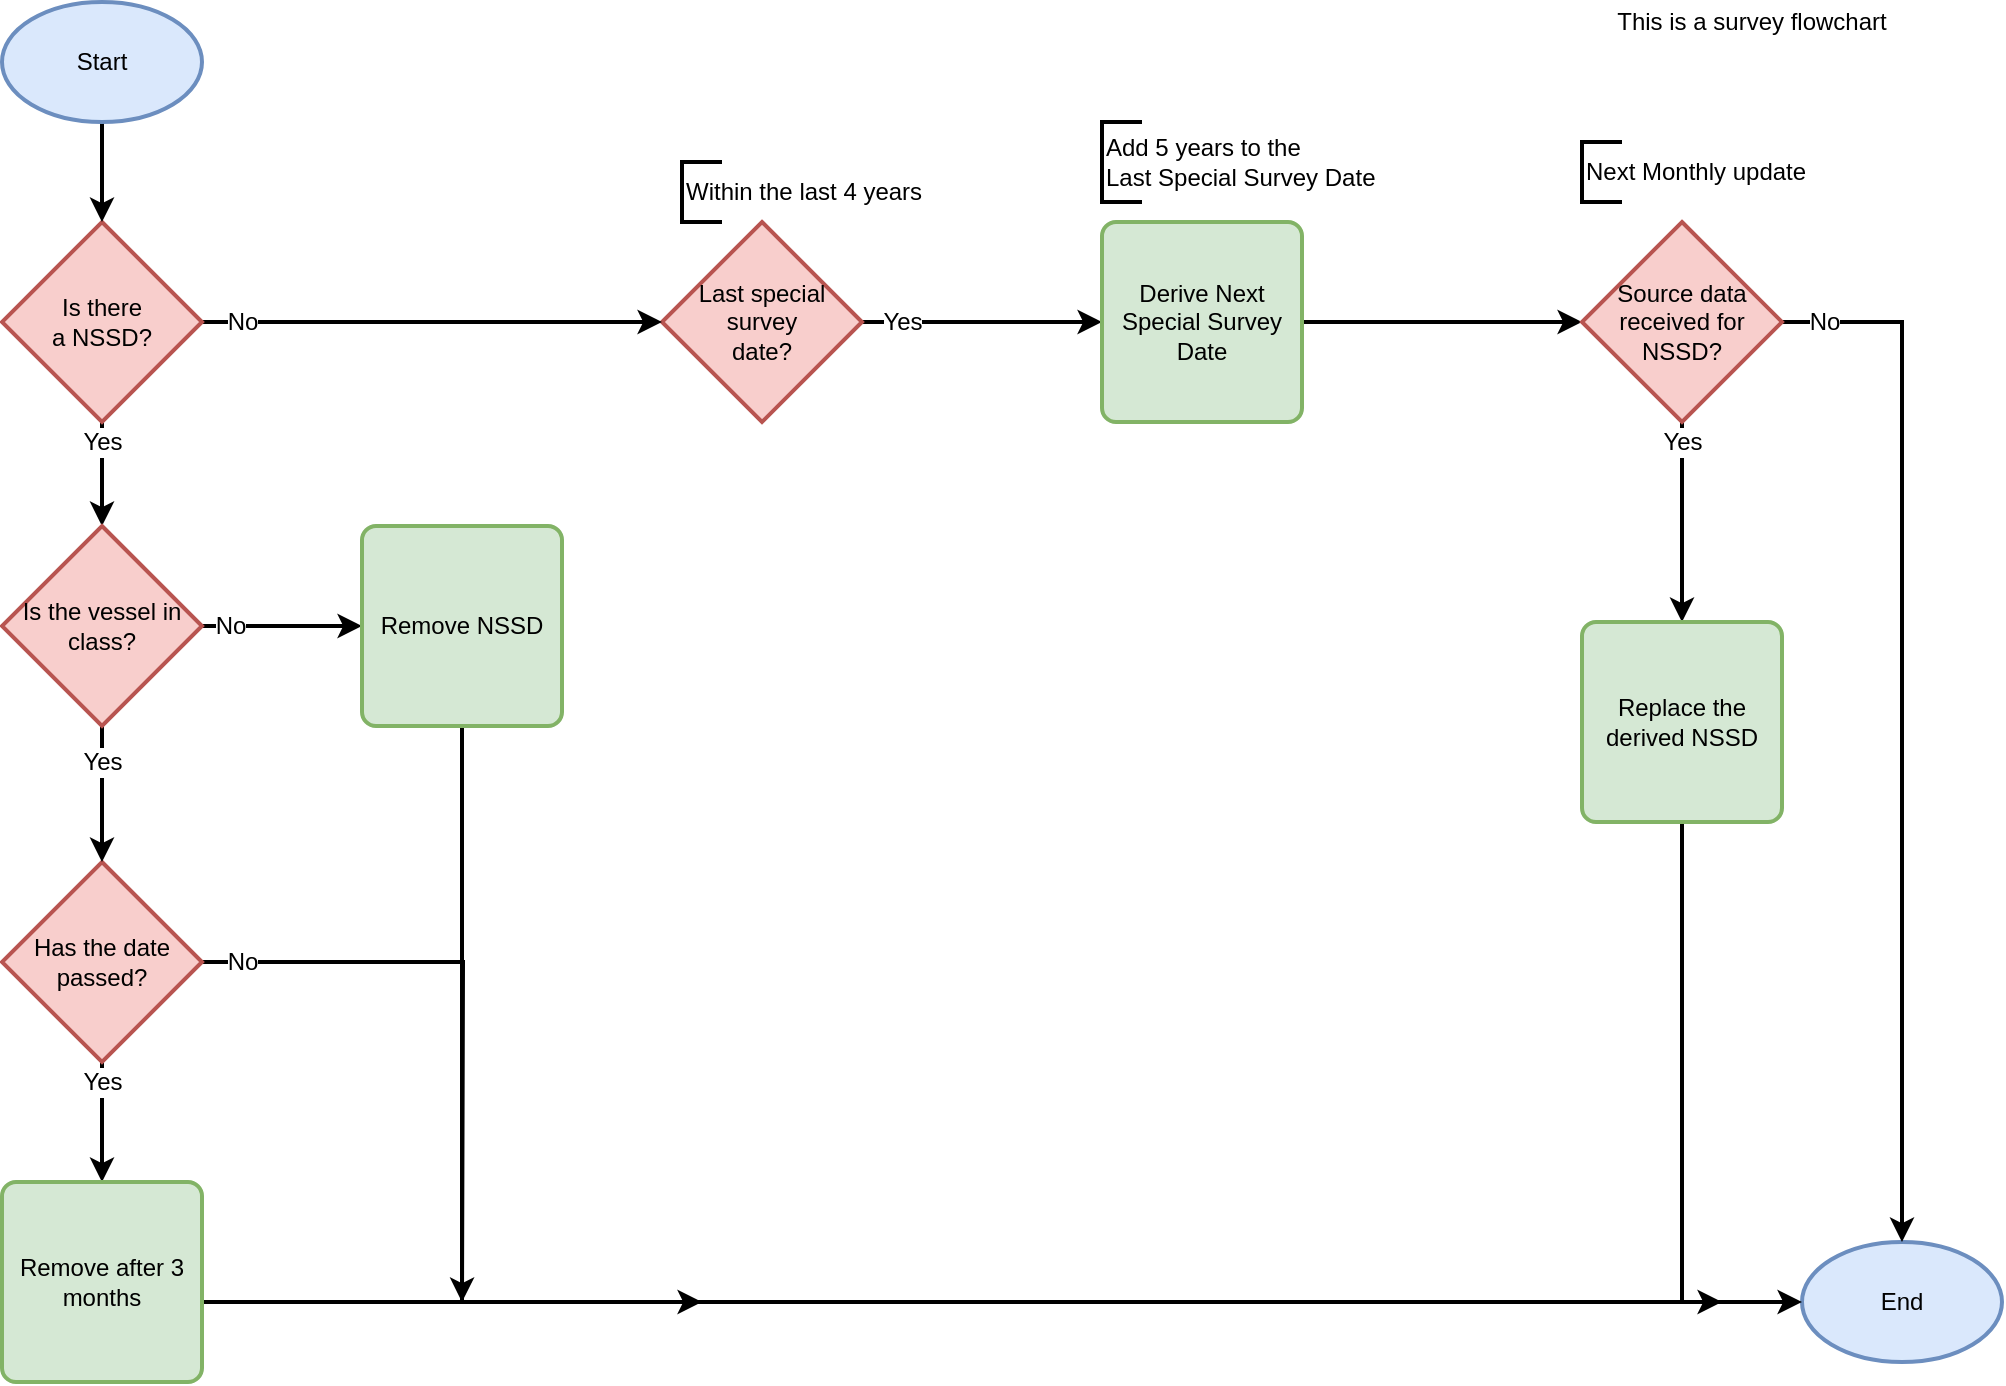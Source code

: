 <mxfile version="14.0.3" type="github">
  <diagram id="tTLa9AdW2Mtm0XmmkCfz" name="Page-1">
    <mxGraphModel dx="1422" dy="794" grid="1" gridSize="10" guides="1" tooltips="1" connect="1" arrows="1" fold="1" page="1" pageScale="1" pageWidth="1169" pageHeight="827" math="0" shadow="0">
      <root>
        <mxCell id="0" />
        <mxCell id="1" parent="0" />
        <mxCell id="jubV7-twtPXMku64c-Cl-31" value="Yes" style="edgeStyle=orthogonalEdgeStyle;rounded=0;orthogonalLoop=1;jettySize=auto;html=1;exitX=1;exitY=0.5;exitDx=0;exitDy=0;exitPerimeter=0;entryX=0;entryY=0.5;entryDx=0;entryDy=0;strokeWidth=2;fontSize=12;" parent="1" source="jubV7-twtPXMku64c-Cl-3" target="jubV7-twtPXMku64c-Cl-8" edge="1">
          <mxGeometry x="-0.667" relative="1" as="geometry">
            <mxPoint as="offset" />
          </mxGeometry>
        </mxCell>
        <mxCell id="jubV7-twtPXMku64c-Cl-3" value="Last special survey &lt;br&gt;date?" style="strokeWidth=2;html=1;shape=mxgraph.flowchart.decision;whiteSpace=wrap;fillColor=#f8cecc;strokeColor=#b85450;" parent="1" vertex="1">
          <mxGeometry x="460" y="140" width="100" height="100" as="geometry" />
        </mxCell>
        <mxCell id="jubV7-twtPXMku64c-Cl-4" value="Within the last 4 years" style="strokeWidth=2;html=1;shape=mxgraph.flowchart.annotation_1;align=left;pointerEvents=1;" parent="1" vertex="1">
          <mxGeometry x="470" y="110" width="20" height="30" as="geometry" />
        </mxCell>
        <mxCell id="jubV7-twtPXMku64c-Cl-20" style="edgeStyle=orthogonalEdgeStyle;rounded=0;orthogonalLoop=1;jettySize=auto;html=1;exitX=1;exitY=0.5;exitDx=0;exitDy=0;exitPerimeter=0;strokeWidth=2;" parent="1" source="jubV7-twtPXMku64c-Cl-5" target="jubV7-twtPXMku64c-Cl-3" edge="1">
          <mxGeometry relative="1" as="geometry" />
        </mxCell>
        <mxCell id="jubV7-twtPXMku64c-Cl-21" value="No" style="edgeLabel;html=1;align=center;verticalAlign=middle;resizable=0;points=[];fontSize=12;" parent="jubV7-twtPXMku64c-Cl-20" vertex="1" connectable="0">
          <mxGeometry x="-0.333" y="1" relative="1" as="geometry">
            <mxPoint x="-57" y="1" as="offset" />
          </mxGeometry>
        </mxCell>
        <mxCell id="jubV7-twtPXMku64c-Cl-25" value="Yes" style="edgeStyle=orthogonalEdgeStyle;rounded=0;orthogonalLoop=1;jettySize=auto;html=1;exitX=0.5;exitY=1;exitDx=0;exitDy=0;exitPerimeter=0;entryX=0.5;entryY=0;entryDx=0;entryDy=0;entryPerimeter=0;strokeWidth=2;fontSize=12;" parent="1" source="jubV7-twtPXMku64c-Cl-5" target="jubV7-twtPXMku64c-Cl-22" edge="1">
          <mxGeometry x="-0.615" relative="1" as="geometry">
            <Array as="points">
              <mxPoint x="180" y="250" />
              <mxPoint x="180" y="250" />
            </Array>
            <mxPoint as="offset" />
          </mxGeometry>
        </mxCell>
        <mxCell id="jubV7-twtPXMku64c-Cl-5" value="Is there &lt;br&gt;a NSSD?" style="strokeWidth=2;html=1;shape=mxgraph.flowchart.decision;whiteSpace=wrap;fillColor=#f8cecc;strokeColor=#b85450;" parent="1" vertex="1">
          <mxGeometry x="130" y="140" width="100" height="100" as="geometry" />
        </mxCell>
        <mxCell id="jubV7-twtPXMku64c-Cl-6" value="End" style="strokeWidth=2;html=1;shape=mxgraph.flowchart.start_1;whiteSpace=wrap;fillColor=#dae8fc;strokeColor=#6c8ebf;" parent="1" vertex="1">
          <mxGeometry x="1030" y="650" width="100" height="60" as="geometry" />
        </mxCell>
        <mxCell id="jubV7-twtPXMku64c-Cl-24" style="edgeStyle=orthogonalEdgeStyle;rounded=0;orthogonalLoop=1;jettySize=auto;html=1;exitX=0.5;exitY=1;exitDx=0;exitDy=0;exitPerimeter=0;strokeWidth=2;fontSize=12;" parent="1" source="jubV7-twtPXMku64c-Cl-7" target="jubV7-twtPXMku64c-Cl-5" edge="1">
          <mxGeometry relative="1" as="geometry" />
        </mxCell>
        <mxCell id="jubV7-twtPXMku64c-Cl-7" value="Start" style="strokeWidth=2;html=1;shape=mxgraph.flowchart.start_1;whiteSpace=wrap;fillColor=#dae8fc;strokeColor=#6c8ebf;" parent="1" vertex="1">
          <mxGeometry x="130" y="30" width="100" height="60" as="geometry" />
        </mxCell>
        <mxCell id="jubV7-twtPXMku64c-Cl-32" style="edgeStyle=orthogonalEdgeStyle;rounded=0;orthogonalLoop=1;jettySize=auto;html=1;exitX=1;exitY=0.5;exitDx=0;exitDy=0;entryX=0;entryY=0.5;entryDx=0;entryDy=0;entryPerimeter=0;strokeWidth=2;fontSize=12;" parent="1" source="jubV7-twtPXMku64c-Cl-8" target="jubV7-twtPXMku64c-Cl-12" edge="1">
          <mxGeometry relative="1" as="geometry" />
        </mxCell>
        <mxCell id="jubV7-twtPXMku64c-Cl-8" value="Derive Next Special Survey Date" style="rounded=1;whiteSpace=wrap;html=1;absoluteArcSize=1;arcSize=14;strokeWidth=2;fillColor=#d5e8d4;strokeColor=#82b366;" parent="1" vertex="1">
          <mxGeometry x="680" y="140" width="100" height="100" as="geometry" />
        </mxCell>
        <mxCell id="jubV7-twtPXMku64c-Cl-9" value="Add 5 years to the &lt;br&gt;Last Special Survey Date" style="strokeWidth=2;html=1;shape=mxgraph.flowchart.annotation_1;align=left;pointerEvents=1;" parent="1" vertex="1">
          <mxGeometry x="680" y="90" width="20" height="40" as="geometry" />
        </mxCell>
        <mxCell id="jubV7-twtPXMku64c-Cl-35" value="Yes" style="edgeStyle=orthogonalEdgeStyle;rounded=0;orthogonalLoop=1;jettySize=auto;html=1;exitX=0.5;exitY=1;exitDx=0;exitDy=0;exitPerimeter=0;entryX=0.5;entryY=0;entryDx=0;entryDy=0;strokeWidth=2;fontSize=12;" parent="1" source="jubV7-twtPXMku64c-Cl-12" target="jubV7-twtPXMku64c-Cl-16" edge="1">
          <mxGeometry x="-0.8" relative="1" as="geometry">
            <mxPoint as="offset" />
          </mxGeometry>
        </mxCell>
        <mxCell id="jubV7-twtPXMku64c-Cl-36" value="No" style="edgeStyle=orthogonalEdgeStyle;rounded=0;orthogonalLoop=1;jettySize=auto;html=1;exitX=1;exitY=0.5;exitDx=0;exitDy=0;exitPerimeter=0;entryX=0.5;entryY=0;entryDx=0;entryDy=0;entryPerimeter=0;strokeWidth=2;fontSize=12;" parent="1" source="jubV7-twtPXMku64c-Cl-12" target="jubV7-twtPXMku64c-Cl-6" edge="1">
          <mxGeometry x="-0.92" relative="1" as="geometry">
            <mxPoint as="offset" />
          </mxGeometry>
        </mxCell>
        <mxCell id="jubV7-twtPXMku64c-Cl-12" value="Source data received for NSSD?" style="strokeWidth=2;html=1;shape=mxgraph.flowchart.decision;whiteSpace=wrap;fillColor=#f8cecc;strokeColor=#b85450;" parent="1" vertex="1">
          <mxGeometry x="920" y="140" width="100" height="100" as="geometry" />
        </mxCell>
        <mxCell id="jubV7-twtPXMku64c-Cl-13" value="Next Monthly update" style="strokeWidth=2;html=1;shape=mxgraph.flowchart.annotation_1;align=left;pointerEvents=1;" parent="1" vertex="1">
          <mxGeometry x="920" y="100" width="20" height="30" as="geometry" />
        </mxCell>
        <mxCell id="jubV7-twtPXMku64c-Cl-37" style="edgeStyle=orthogonalEdgeStyle;rounded=0;orthogonalLoop=1;jettySize=auto;html=1;exitX=0.5;exitY=1;exitDx=0;exitDy=0;entryX=0;entryY=0.5;entryDx=0;entryDy=0;entryPerimeter=0;strokeWidth=2;fontSize=12;" parent="1" source="jubV7-twtPXMku64c-Cl-16" target="jubV7-twtPXMku64c-Cl-6" edge="1">
          <mxGeometry relative="1" as="geometry" />
        </mxCell>
        <mxCell id="jubV7-twtPXMku64c-Cl-16" value="Replace the derived NSSD" style="rounded=1;whiteSpace=wrap;html=1;absoluteArcSize=1;arcSize=14;strokeWidth=2;fillColor=#d5e8d4;strokeColor=#82b366;" parent="1" vertex="1">
          <mxGeometry x="920" y="340" width="100" height="100" as="geometry" />
        </mxCell>
        <mxCell id="jubV7-twtPXMku64c-Cl-29" value="Yes" style="edgeStyle=orthogonalEdgeStyle;rounded=0;orthogonalLoop=1;jettySize=auto;html=1;exitX=0.5;exitY=1;exitDx=0;exitDy=0;exitPerimeter=0;entryX=0.5;entryY=0;entryDx=0;entryDy=0;strokeWidth=2;fontSize=12;" parent="1" source="jubV7-twtPXMku64c-Cl-17" target="jubV7-twtPXMku64c-Cl-19" edge="1">
          <mxGeometry x="-0.667" relative="1" as="geometry">
            <Array as="points">
              <mxPoint x="180" y="570" />
              <mxPoint x="180" y="570" />
            </Array>
            <mxPoint as="offset" />
          </mxGeometry>
        </mxCell>
        <mxCell id="jubV7-twtPXMku64c-Cl-40" value="No" style="edgeStyle=orthogonalEdgeStyle;rounded=0;orthogonalLoop=1;jettySize=auto;html=1;exitX=1;exitY=0.5;exitDx=0;exitDy=0;exitPerimeter=0;strokeWidth=2;fontSize=12;" parent="1" source="jubV7-twtPXMku64c-Cl-17" edge="1">
          <mxGeometry x="-0.867" relative="1" as="geometry">
            <mxPoint x="360" y="680" as="targetPoint" />
            <mxPoint as="offset" />
          </mxGeometry>
        </mxCell>
        <mxCell id="jubV7-twtPXMku64c-Cl-17" value="Has the date passed?" style="strokeWidth=2;html=1;shape=mxgraph.flowchart.decision;whiteSpace=wrap;fillColor=#f8cecc;strokeColor=#b85450;" parent="1" vertex="1">
          <mxGeometry x="130" y="460" width="100" height="100" as="geometry" />
        </mxCell>
        <mxCell id="jubV7-twtPXMku64c-Cl-39" style="edgeStyle=orthogonalEdgeStyle;rounded=0;orthogonalLoop=1;jettySize=auto;html=1;exitX=1;exitY=0.5;exitDx=0;exitDy=0;strokeWidth=2;fontSize=12;" parent="1" source="jubV7-twtPXMku64c-Cl-19" edge="1">
          <mxGeometry relative="1" as="geometry">
            <mxPoint x="990" y="680" as="targetPoint" />
            <Array as="points">
              <mxPoint x="230" y="680" />
            </Array>
          </mxGeometry>
        </mxCell>
        <mxCell id="jubV7-twtPXMku64c-Cl-19" value="Remove after 3 months" style="rounded=1;whiteSpace=wrap;html=1;absoluteArcSize=1;arcSize=14;strokeWidth=2;fillColor=#d5e8d4;strokeColor=#82b366;" parent="1" vertex="1">
          <mxGeometry x="130" y="620" width="100" height="100" as="geometry" />
        </mxCell>
        <mxCell id="jubV7-twtPXMku64c-Cl-26" value="No" style="edgeStyle=orthogonalEdgeStyle;rounded=0;orthogonalLoop=1;jettySize=auto;html=1;exitX=1;exitY=0.5;exitDx=0;exitDy=0;exitPerimeter=0;strokeWidth=2;fontSize=12;" parent="1" source="jubV7-twtPXMku64c-Cl-22" target="jubV7-twtPXMku64c-Cl-23" edge="1">
          <mxGeometry x="-0.667" relative="1" as="geometry">
            <mxPoint as="offset" />
          </mxGeometry>
        </mxCell>
        <mxCell id="jubV7-twtPXMku64c-Cl-27" value="Yes" style="edgeStyle=orthogonalEdgeStyle;rounded=0;orthogonalLoop=1;jettySize=auto;html=1;strokeWidth=2;fontSize=12;" parent="1" target="jubV7-twtPXMku64c-Cl-17" edge="1">
          <mxGeometry x="-0.316" relative="1" as="geometry">
            <mxPoint x="180" y="400" as="sourcePoint" />
            <Array as="points">
              <mxPoint x="180" y="392" />
              <mxPoint x="180" y="392" />
            </Array>
            <mxPoint as="offset" />
          </mxGeometry>
        </mxCell>
        <mxCell id="jubV7-twtPXMku64c-Cl-22" value="Is the vessel in class?" style="strokeWidth=2;html=1;shape=mxgraph.flowchart.decision;whiteSpace=wrap;fontSize=12;fillColor=#f8cecc;strokeColor=#b85450;" parent="1" vertex="1">
          <mxGeometry x="130" y="292" width="100" height="100" as="geometry" />
        </mxCell>
        <mxCell id="jubV7-twtPXMku64c-Cl-41" style="edgeStyle=orthogonalEdgeStyle;rounded=0;orthogonalLoop=1;jettySize=auto;html=1;exitX=0.5;exitY=1;exitDx=0;exitDy=0;strokeWidth=2;fontSize=12;" parent="1" source="jubV7-twtPXMku64c-Cl-23" edge="1">
          <mxGeometry relative="1" as="geometry">
            <mxPoint x="480" y="680" as="targetPoint" />
            <Array as="points">
              <mxPoint x="360" y="680" />
            </Array>
          </mxGeometry>
        </mxCell>
        <mxCell id="jubV7-twtPXMku64c-Cl-23" value="Remove NSSD" style="rounded=1;whiteSpace=wrap;html=1;absoluteArcSize=1;arcSize=14;strokeWidth=2;fontSize=12;fillColor=#d5e8d4;strokeColor=#82b366;" parent="1" vertex="1">
          <mxGeometry x="310" y="292" width="100" height="100" as="geometry" />
        </mxCell>
        <mxCell id="qjIh94O3UAw2UJEuniRW-1" value="This is a survey flowchart" style="text;html=1;strokeColor=none;fillColor=none;align=center;verticalAlign=middle;whiteSpace=wrap;rounded=0;" vertex="1" parent="1">
          <mxGeometry x="880" y="30" width="250" height="20" as="geometry" />
        </mxCell>
      </root>
    </mxGraphModel>
  </diagram>
</mxfile>
